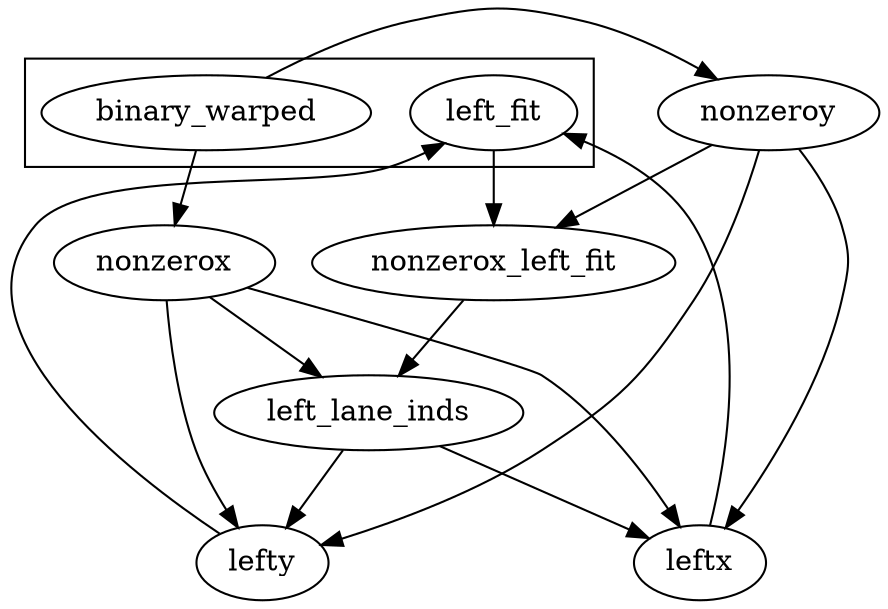 digraph {
    //## input
    subgraph cluster_input {
        binary_warped; left_fit;
    }
    //## search_around_poly

    binary_warped -> {nonzeroy; nonzerox};
    {nonzeroy; left_fit} -> nonzerox_left_fit;
    {nonzerox; nonzerox_left_fit} -> left_lane_inds;
    {nonzerox; nonzeroy; left_lane_inds} -> {leftx; lefty}; 

    //## loop
    {leftx; lefty} -> left_fit;
}
